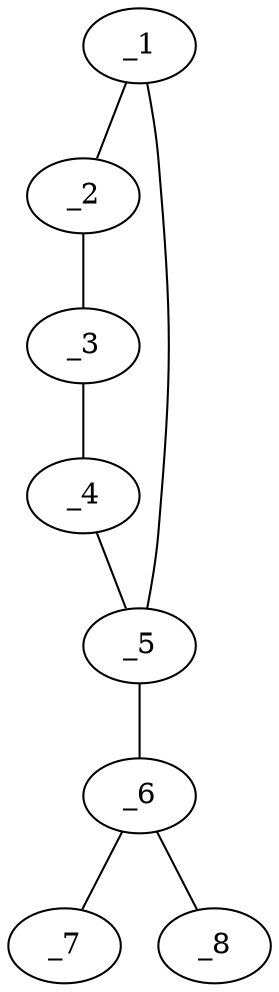 graph molid632922 {
	_1	 [charge=0,
		chem=1,
		symbol="C  ",
		x="2.057",
		y="-0.5684"];
	_2	 [charge=0,
		chem=1,
		symbol="C  ",
		x="2.366",
		y="-1.5194"];
	_1 -- _2	 [valence=2];
	_5	 [charge=0,
		chem=1,
		symbol="C  ",
		x="2.866",
		y="0.0194"];
	_1 -- _5	 [valence=1];
	_3	 [charge=0,
		chem=5,
		symbol="S  ",
		x="3.366",
		y="-1.5194"];
	_2 -- _3	 [valence=1];
	_4	 [charge=0,
		chem=1,
		symbol="C  ",
		x="3.675",
		y="-0.5684"];
	_3 -- _4	 [valence=1];
	_4 -- _5	 [valence=2];
	_6	 [charge=0,
		chem=6,
		symbol="P  ",
		x="2.866",
		y="1.0194"];
	_5 -- _6	 [valence=1];
	_7	 [charge=0,
		chem=2,
		symbol="O  ",
		x="3.7321",
		y="1.5194"];
	_6 -- _7	 [valence=2];
	_8	 [charge=0,
		chem=2,
		symbol="O  ",
		x=2,
		y="1.5194"];
	_6 -- _8	 [valence=1];
}
